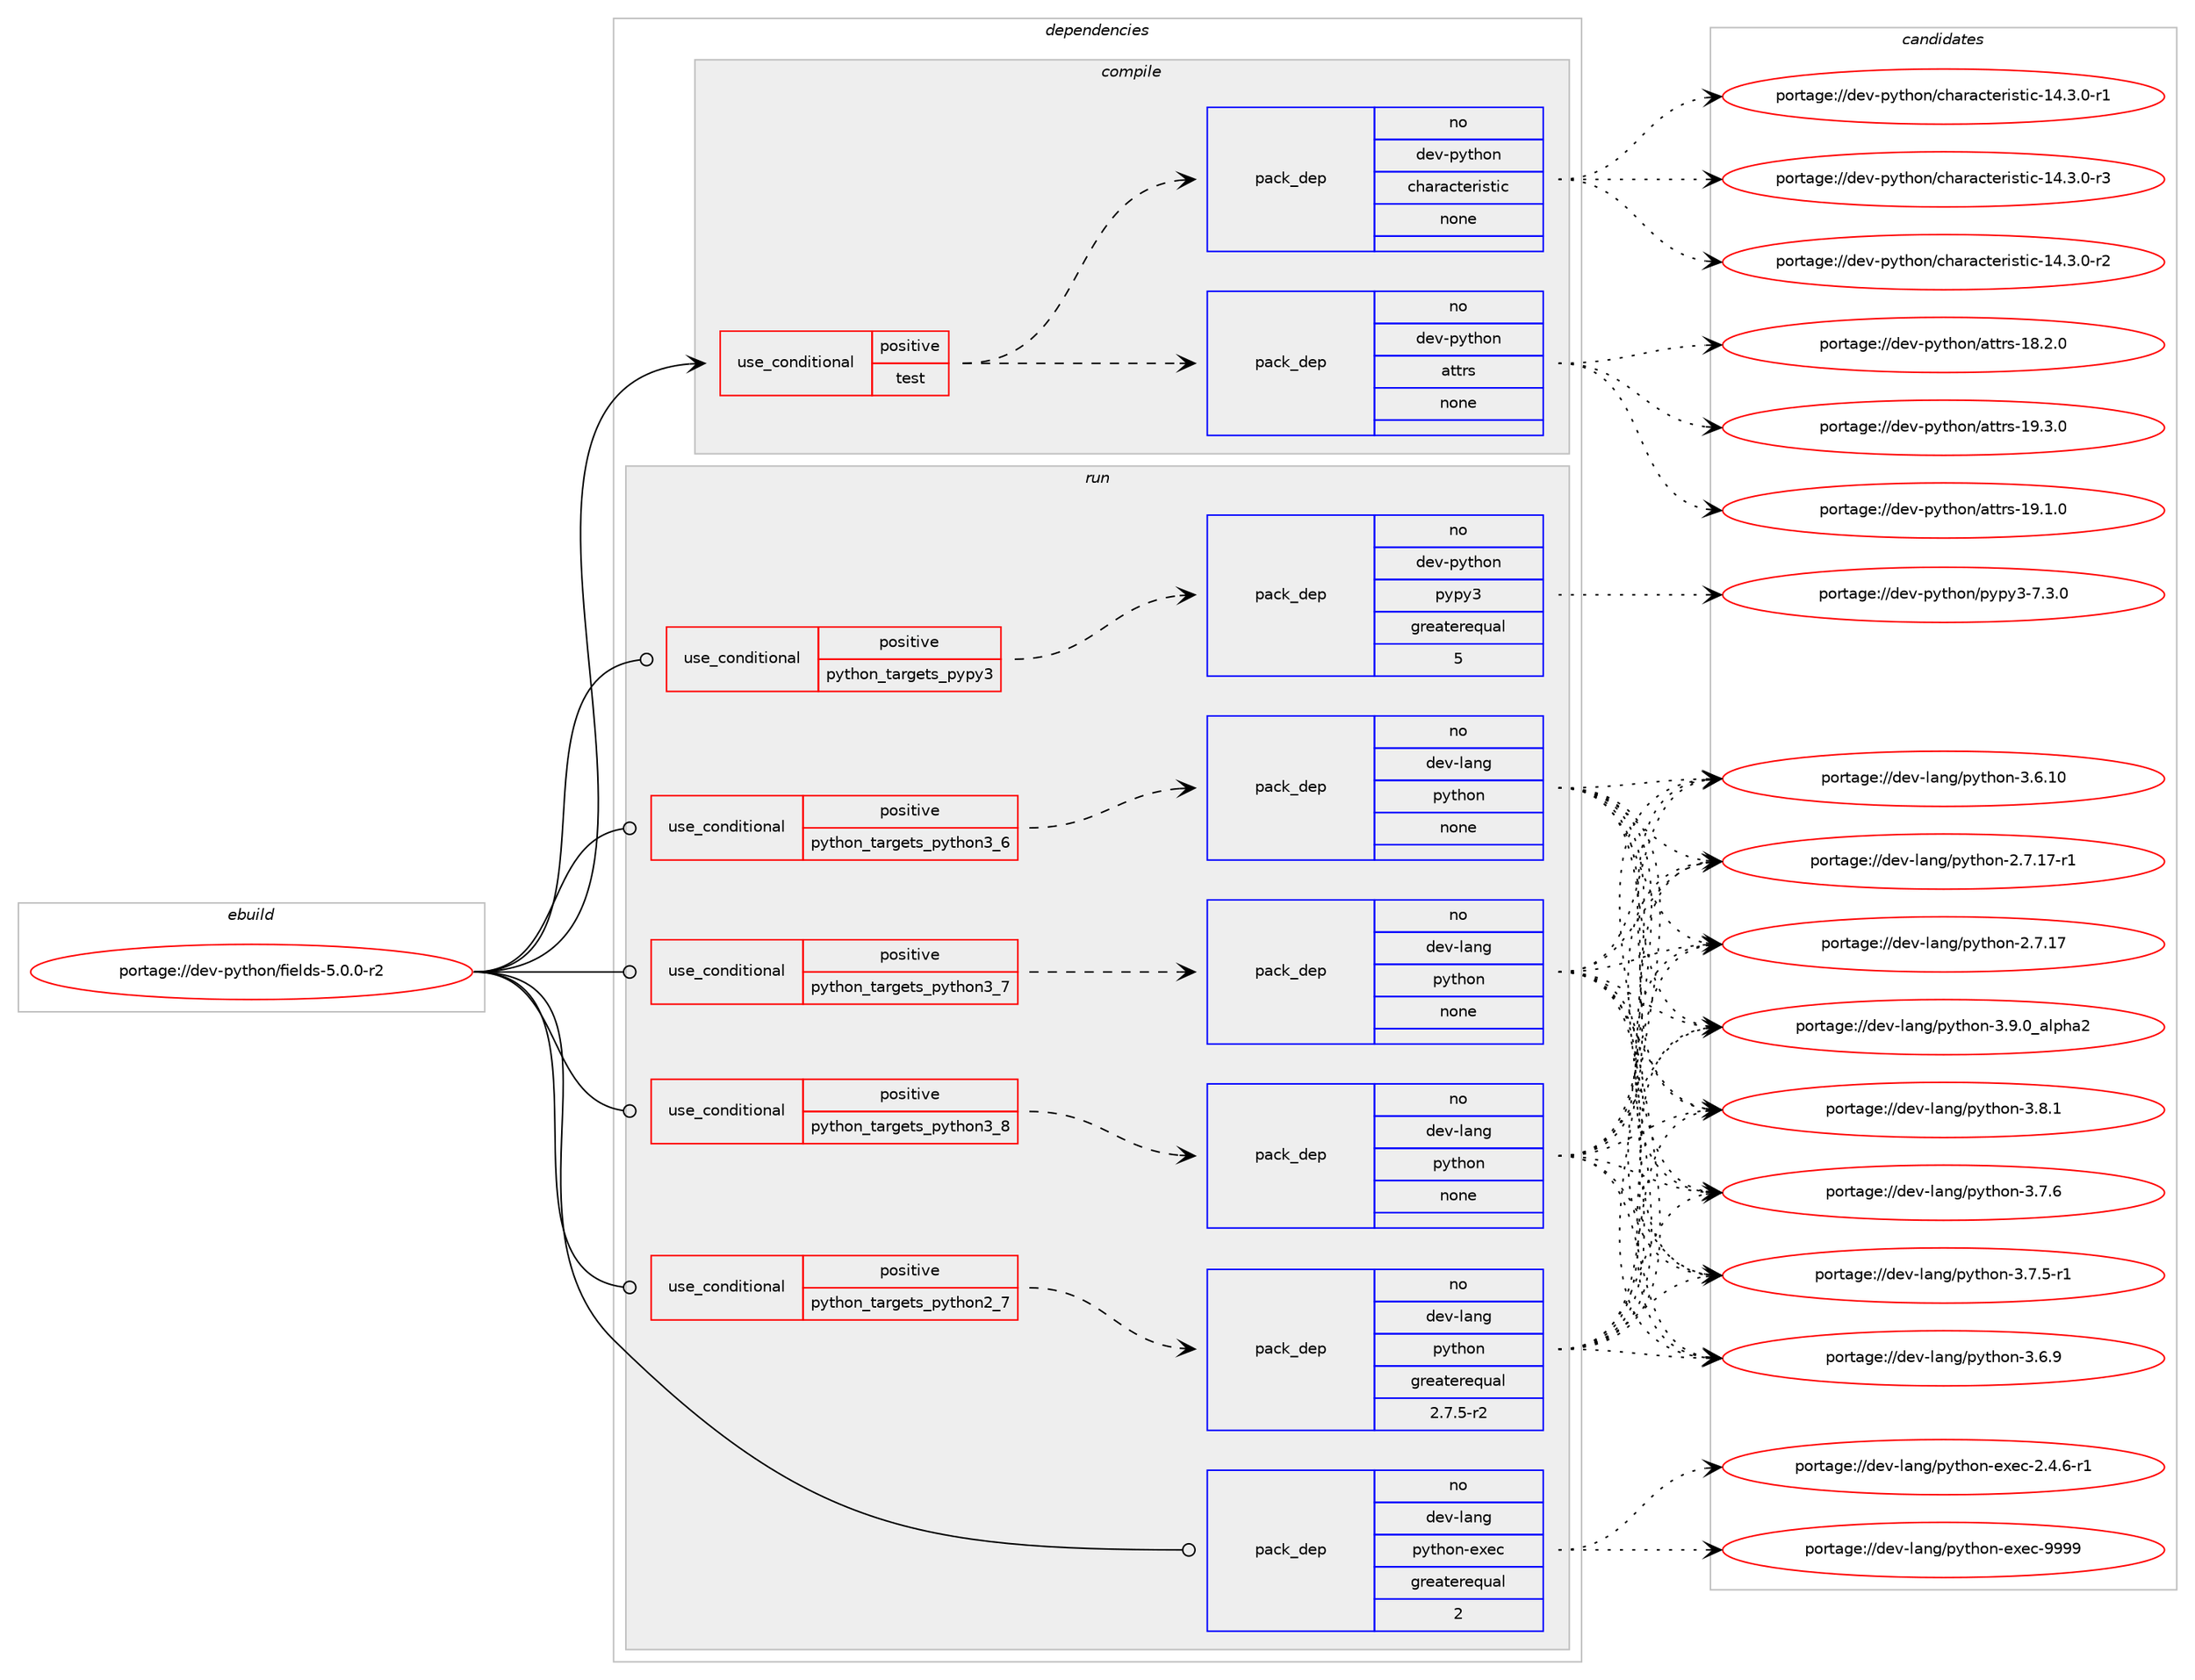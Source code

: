 digraph prolog {

# *************
# Graph options
# *************

newrank=true;
concentrate=true;
compound=true;
graph [rankdir=LR,fontname=Helvetica,fontsize=10,ranksep=1.5];#, ranksep=2.5, nodesep=0.2];
edge  [arrowhead=vee];
node  [fontname=Helvetica,fontsize=10];

# **********
# The ebuild
# **********

subgraph cluster_leftcol {
color=gray;
label=<<i>ebuild</i>>;
id [label="portage://dev-python/fields-5.0.0-r2", color=red, width=4, href="../dev-python/fields-5.0.0-r2.svg"];
}

# ****************
# The dependencies
# ****************

subgraph cluster_midcol {
color=gray;
label=<<i>dependencies</i>>;
subgraph cluster_compile {
fillcolor="#eeeeee";
style=filled;
label=<<i>compile</i>>;
subgraph cond116078 {
dependency461582 [label=<<TABLE BORDER="0" CELLBORDER="1" CELLSPACING="0" CELLPADDING="4"><TR><TD ROWSPAN="3" CELLPADDING="10">use_conditional</TD></TR><TR><TD>positive</TD></TR><TR><TD>test</TD></TR></TABLE>>, shape=none, color=red];
subgraph pack340514 {
dependency461583 [label=<<TABLE BORDER="0" CELLBORDER="1" CELLSPACING="0" CELLPADDING="4" WIDTH="220"><TR><TD ROWSPAN="6" CELLPADDING="30">pack_dep</TD></TR><TR><TD WIDTH="110">no</TD></TR><TR><TD>dev-python</TD></TR><TR><TD>attrs</TD></TR><TR><TD>none</TD></TR><TR><TD></TD></TR></TABLE>>, shape=none, color=blue];
}
dependency461582:e -> dependency461583:w [weight=20,style="dashed",arrowhead="vee"];
subgraph pack340515 {
dependency461584 [label=<<TABLE BORDER="0" CELLBORDER="1" CELLSPACING="0" CELLPADDING="4" WIDTH="220"><TR><TD ROWSPAN="6" CELLPADDING="30">pack_dep</TD></TR><TR><TD WIDTH="110">no</TD></TR><TR><TD>dev-python</TD></TR><TR><TD>characteristic</TD></TR><TR><TD>none</TD></TR><TR><TD></TD></TR></TABLE>>, shape=none, color=blue];
}
dependency461582:e -> dependency461584:w [weight=20,style="dashed",arrowhead="vee"];
}
id:e -> dependency461582:w [weight=20,style="solid",arrowhead="vee"];
}
subgraph cluster_compileandrun {
fillcolor="#eeeeee";
style=filled;
label=<<i>compile and run</i>>;
}
subgraph cluster_run {
fillcolor="#eeeeee";
style=filled;
label=<<i>run</i>>;
subgraph cond116079 {
dependency461585 [label=<<TABLE BORDER="0" CELLBORDER="1" CELLSPACING="0" CELLPADDING="4"><TR><TD ROWSPAN="3" CELLPADDING="10">use_conditional</TD></TR><TR><TD>positive</TD></TR><TR><TD>python_targets_pypy3</TD></TR></TABLE>>, shape=none, color=red];
subgraph pack340516 {
dependency461586 [label=<<TABLE BORDER="0" CELLBORDER="1" CELLSPACING="0" CELLPADDING="4" WIDTH="220"><TR><TD ROWSPAN="6" CELLPADDING="30">pack_dep</TD></TR><TR><TD WIDTH="110">no</TD></TR><TR><TD>dev-python</TD></TR><TR><TD>pypy3</TD></TR><TR><TD>greaterequal</TD></TR><TR><TD>5</TD></TR></TABLE>>, shape=none, color=blue];
}
dependency461585:e -> dependency461586:w [weight=20,style="dashed",arrowhead="vee"];
}
id:e -> dependency461585:w [weight=20,style="solid",arrowhead="odot"];
subgraph cond116080 {
dependency461587 [label=<<TABLE BORDER="0" CELLBORDER="1" CELLSPACING="0" CELLPADDING="4"><TR><TD ROWSPAN="3" CELLPADDING="10">use_conditional</TD></TR><TR><TD>positive</TD></TR><TR><TD>python_targets_python2_7</TD></TR></TABLE>>, shape=none, color=red];
subgraph pack340517 {
dependency461588 [label=<<TABLE BORDER="0" CELLBORDER="1" CELLSPACING="0" CELLPADDING="4" WIDTH="220"><TR><TD ROWSPAN="6" CELLPADDING="30">pack_dep</TD></TR><TR><TD WIDTH="110">no</TD></TR><TR><TD>dev-lang</TD></TR><TR><TD>python</TD></TR><TR><TD>greaterequal</TD></TR><TR><TD>2.7.5-r2</TD></TR></TABLE>>, shape=none, color=blue];
}
dependency461587:e -> dependency461588:w [weight=20,style="dashed",arrowhead="vee"];
}
id:e -> dependency461587:w [weight=20,style="solid",arrowhead="odot"];
subgraph cond116081 {
dependency461589 [label=<<TABLE BORDER="0" CELLBORDER="1" CELLSPACING="0" CELLPADDING="4"><TR><TD ROWSPAN="3" CELLPADDING="10">use_conditional</TD></TR><TR><TD>positive</TD></TR><TR><TD>python_targets_python3_6</TD></TR></TABLE>>, shape=none, color=red];
subgraph pack340518 {
dependency461590 [label=<<TABLE BORDER="0" CELLBORDER="1" CELLSPACING="0" CELLPADDING="4" WIDTH="220"><TR><TD ROWSPAN="6" CELLPADDING="30">pack_dep</TD></TR><TR><TD WIDTH="110">no</TD></TR><TR><TD>dev-lang</TD></TR><TR><TD>python</TD></TR><TR><TD>none</TD></TR><TR><TD></TD></TR></TABLE>>, shape=none, color=blue];
}
dependency461589:e -> dependency461590:w [weight=20,style="dashed",arrowhead="vee"];
}
id:e -> dependency461589:w [weight=20,style="solid",arrowhead="odot"];
subgraph cond116082 {
dependency461591 [label=<<TABLE BORDER="0" CELLBORDER="1" CELLSPACING="0" CELLPADDING="4"><TR><TD ROWSPAN="3" CELLPADDING="10">use_conditional</TD></TR><TR><TD>positive</TD></TR><TR><TD>python_targets_python3_7</TD></TR></TABLE>>, shape=none, color=red];
subgraph pack340519 {
dependency461592 [label=<<TABLE BORDER="0" CELLBORDER="1" CELLSPACING="0" CELLPADDING="4" WIDTH="220"><TR><TD ROWSPAN="6" CELLPADDING="30">pack_dep</TD></TR><TR><TD WIDTH="110">no</TD></TR><TR><TD>dev-lang</TD></TR><TR><TD>python</TD></TR><TR><TD>none</TD></TR><TR><TD></TD></TR></TABLE>>, shape=none, color=blue];
}
dependency461591:e -> dependency461592:w [weight=20,style="dashed",arrowhead="vee"];
}
id:e -> dependency461591:w [weight=20,style="solid",arrowhead="odot"];
subgraph cond116083 {
dependency461593 [label=<<TABLE BORDER="0" CELLBORDER="1" CELLSPACING="0" CELLPADDING="4"><TR><TD ROWSPAN="3" CELLPADDING="10">use_conditional</TD></TR><TR><TD>positive</TD></TR><TR><TD>python_targets_python3_8</TD></TR></TABLE>>, shape=none, color=red];
subgraph pack340520 {
dependency461594 [label=<<TABLE BORDER="0" CELLBORDER="1" CELLSPACING="0" CELLPADDING="4" WIDTH="220"><TR><TD ROWSPAN="6" CELLPADDING="30">pack_dep</TD></TR><TR><TD WIDTH="110">no</TD></TR><TR><TD>dev-lang</TD></TR><TR><TD>python</TD></TR><TR><TD>none</TD></TR><TR><TD></TD></TR></TABLE>>, shape=none, color=blue];
}
dependency461593:e -> dependency461594:w [weight=20,style="dashed",arrowhead="vee"];
}
id:e -> dependency461593:w [weight=20,style="solid",arrowhead="odot"];
subgraph pack340521 {
dependency461595 [label=<<TABLE BORDER="0" CELLBORDER="1" CELLSPACING="0" CELLPADDING="4" WIDTH="220"><TR><TD ROWSPAN="6" CELLPADDING="30">pack_dep</TD></TR><TR><TD WIDTH="110">no</TD></TR><TR><TD>dev-lang</TD></TR><TR><TD>python-exec</TD></TR><TR><TD>greaterequal</TD></TR><TR><TD>2</TD></TR></TABLE>>, shape=none, color=blue];
}
id:e -> dependency461595:w [weight=20,style="solid",arrowhead="odot"];
}
}

# **************
# The candidates
# **************

subgraph cluster_choices {
rank=same;
color=gray;
label=<<i>candidates</i>>;

subgraph choice340514 {
color=black;
nodesep=1;
choice10010111845112121116104111110479711611611411545495746514648 [label="portage://dev-python/attrs-19.3.0", color=red, width=4,href="../dev-python/attrs-19.3.0.svg"];
choice10010111845112121116104111110479711611611411545495746494648 [label="portage://dev-python/attrs-19.1.0", color=red, width=4,href="../dev-python/attrs-19.1.0.svg"];
choice10010111845112121116104111110479711611611411545495646504648 [label="portage://dev-python/attrs-18.2.0", color=red, width=4,href="../dev-python/attrs-18.2.0.svg"];
dependency461583:e -> choice10010111845112121116104111110479711611611411545495746514648:w [style=dotted,weight="100"];
dependency461583:e -> choice10010111845112121116104111110479711611611411545495746494648:w [style=dotted,weight="100"];
dependency461583:e -> choice10010111845112121116104111110479711611611411545495646504648:w [style=dotted,weight="100"];
}
subgraph choice340515 {
color=black;
nodesep=1;
choice10010111845112121116104111110479910497114979911610111410511511610599454952465146484511451 [label="portage://dev-python/characteristic-14.3.0-r3", color=red, width=4,href="../dev-python/characteristic-14.3.0-r3.svg"];
choice10010111845112121116104111110479910497114979911610111410511511610599454952465146484511450 [label="portage://dev-python/characteristic-14.3.0-r2", color=red, width=4,href="../dev-python/characteristic-14.3.0-r2.svg"];
choice10010111845112121116104111110479910497114979911610111410511511610599454952465146484511449 [label="portage://dev-python/characteristic-14.3.0-r1", color=red, width=4,href="../dev-python/characteristic-14.3.0-r1.svg"];
dependency461584:e -> choice10010111845112121116104111110479910497114979911610111410511511610599454952465146484511451:w [style=dotted,weight="100"];
dependency461584:e -> choice10010111845112121116104111110479910497114979911610111410511511610599454952465146484511450:w [style=dotted,weight="100"];
dependency461584:e -> choice10010111845112121116104111110479910497114979911610111410511511610599454952465146484511449:w [style=dotted,weight="100"];
}
subgraph choice340516 {
color=black;
nodesep=1;
choice100101118451121211161041111104711212111212151455546514648 [label="portage://dev-python/pypy3-7.3.0", color=red, width=4,href="../dev-python/pypy3-7.3.0.svg"];
dependency461586:e -> choice100101118451121211161041111104711212111212151455546514648:w [style=dotted,weight="100"];
}
subgraph choice340517 {
color=black;
nodesep=1;
choice10010111845108971101034711212111610411111045514657464895971081121049750 [label="portage://dev-lang/python-3.9.0_alpha2", color=red, width=4,href="../dev-lang/python-3.9.0_alpha2.svg"];
choice100101118451089711010347112121116104111110455146564649 [label="portage://dev-lang/python-3.8.1", color=red, width=4,href="../dev-lang/python-3.8.1.svg"];
choice100101118451089711010347112121116104111110455146554654 [label="portage://dev-lang/python-3.7.6", color=red, width=4,href="../dev-lang/python-3.7.6.svg"];
choice1001011184510897110103471121211161041111104551465546534511449 [label="portage://dev-lang/python-3.7.5-r1", color=red, width=4,href="../dev-lang/python-3.7.5-r1.svg"];
choice100101118451089711010347112121116104111110455146544657 [label="portage://dev-lang/python-3.6.9", color=red, width=4,href="../dev-lang/python-3.6.9.svg"];
choice10010111845108971101034711212111610411111045514654464948 [label="portage://dev-lang/python-3.6.10", color=red, width=4,href="../dev-lang/python-3.6.10.svg"];
choice100101118451089711010347112121116104111110455046554649554511449 [label="portage://dev-lang/python-2.7.17-r1", color=red, width=4,href="../dev-lang/python-2.7.17-r1.svg"];
choice10010111845108971101034711212111610411111045504655464955 [label="portage://dev-lang/python-2.7.17", color=red, width=4,href="../dev-lang/python-2.7.17.svg"];
dependency461588:e -> choice10010111845108971101034711212111610411111045514657464895971081121049750:w [style=dotted,weight="100"];
dependency461588:e -> choice100101118451089711010347112121116104111110455146564649:w [style=dotted,weight="100"];
dependency461588:e -> choice100101118451089711010347112121116104111110455146554654:w [style=dotted,weight="100"];
dependency461588:e -> choice1001011184510897110103471121211161041111104551465546534511449:w [style=dotted,weight="100"];
dependency461588:e -> choice100101118451089711010347112121116104111110455146544657:w [style=dotted,weight="100"];
dependency461588:e -> choice10010111845108971101034711212111610411111045514654464948:w [style=dotted,weight="100"];
dependency461588:e -> choice100101118451089711010347112121116104111110455046554649554511449:w [style=dotted,weight="100"];
dependency461588:e -> choice10010111845108971101034711212111610411111045504655464955:w [style=dotted,weight="100"];
}
subgraph choice340518 {
color=black;
nodesep=1;
choice10010111845108971101034711212111610411111045514657464895971081121049750 [label="portage://dev-lang/python-3.9.0_alpha2", color=red, width=4,href="../dev-lang/python-3.9.0_alpha2.svg"];
choice100101118451089711010347112121116104111110455146564649 [label="portage://dev-lang/python-3.8.1", color=red, width=4,href="../dev-lang/python-3.8.1.svg"];
choice100101118451089711010347112121116104111110455146554654 [label="portage://dev-lang/python-3.7.6", color=red, width=4,href="../dev-lang/python-3.7.6.svg"];
choice1001011184510897110103471121211161041111104551465546534511449 [label="portage://dev-lang/python-3.7.5-r1", color=red, width=4,href="../dev-lang/python-3.7.5-r1.svg"];
choice100101118451089711010347112121116104111110455146544657 [label="portage://dev-lang/python-3.6.9", color=red, width=4,href="../dev-lang/python-3.6.9.svg"];
choice10010111845108971101034711212111610411111045514654464948 [label="portage://dev-lang/python-3.6.10", color=red, width=4,href="../dev-lang/python-3.6.10.svg"];
choice100101118451089711010347112121116104111110455046554649554511449 [label="portage://dev-lang/python-2.7.17-r1", color=red, width=4,href="../dev-lang/python-2.7.17-r1.svg"];
choice10010111845108971101034711212111610411111045504655464955 [label="portage://dev-lang/python-2.7.17", color=red, width=4,href="../dev-lang/python-2.7.17.svg"];
dependency461590:e -> choice10010111845108971101034711212111610411111045514657464895971081121049750:w [style=dotted,weight="100"];
dependency461590:e -> choice100101118451089711010347112121116104111110455146564649:w [style=dotted,weight="100"];
dependency461590:e -> choice100101118451089711010347112121116104111110455146554654:w [style=dotted,weight="100"];
dependency461590:e -> choice1001011184510897110103471121211161041111104551465546534511449:w [style=dotted,weight="100"];
dependency461590:e -> choice100101118451089711010347112121116104111110455146544657:w [style=dotted,weight="100"];
dependency461590:e -> choice10010111845108971101034711212111610411111045514654464948:w [style=dotted,weight="100"];
dependency461590:e -> choice100101118451089711010347112121116104111110455046554649554511449:w [style=dotted,weight="100"];
dependency461590:e -> choice10010111845108971101034711212111610411111045504655464955:w [style=dotted,weight="100"];
}
subgraph choice340519 {
color=black;
nodesep=1;
choice10010111845108971101034711212111610411111045514657464895971081121049750 [label="portage://dev-lang/python-3.9.0_alpha2", color=red, width=4,href="../dev-lang/python-3.9.0_alpha2.svg"];
choice100101118451089711010347112121116104111110455146564649 [label="portage://dev-lang/python-3.8.1", color=red, width=4,href="../dev-lang/python-3.8.1.svg"];
choice100101118451089711010347112121116104111110455146554654 [label="portage://dev-lang/python-3.7.6", color=red, width=4,href="../dev-lang/python-3.7.6.svg"];
choice1001011184510897110103471121211161041111104551465546534511449 [label="portage://dev-lang/python-3.7.5-r1", color=red, width=4,href="../dev-lang/python-3.7.5-r1.svg"];
choice100101118451089711010347112121116104111110455146544657 [label="portage://dev-lang/python-3.6.9", color=red, width=4,href="../dev-lang/python-3.6.9.svg"];
choice10010111845108971101034711212111610411111045514654464948 [label="portage://dev-lang/python-3.6.10", color=red, width=4,href="../dev-lang/python-3.6.10.svg"];
choice100101118451089711010347112121116104111110455046554649554511449 [label="portage://dev-lang/python-2.7.17-r1", color=red, width=4,href="../dev-lang/python-2.7.17-r1.svg"];
choice10010111845108971101034711212111610411111045504655464955 [label="portage://dev-lang/python-2.7.17", color=red, width=4,href="../dev-lang/python-2.7.17.svg"];
dependency461592:e -> choice10010111845108971101034711212111610411111045514657464895971081121049750:w [style=dotted,weight="100"];
dependency461592:e -> choice100101118451089711010347112121116104111110455146564649:w [style=dotted,weight="100"];
dependency461592:e -> choice100101118451089711010347112121116104111110455146554654:w [style=dotted,weight="100"];
dependency461592:e -> choice1001011184510897110103471121211161041111104551465546534511449:w [style=dotted,weight="100"];
dependency461592:e -> choice100101118451089711010347112121116104111110455146544657:w [style=dotted,weight="100"];
dependency461592:e -> choice10010111845108971101034711212111610411111045514654464948:w [style=dotted,weight="100"];
dependency461592:e -> choice100101118451089711010347112121116104111110455046554649554511449:w [style=dotted,weight="100"];
dependency461592:e -> choice10010111845108971101034711212111610411111045504655464955:w [style=dotted,weight="100"];
}
subgraph choice340520 {
color=black;
nodesep=1;
choice10010111845108971101034711212111610411111045514657464895971081121049750 [label="portage://dev-lang/python-3.9.0_alpha2", color=red, width=4,href="../dev-lang/python-3.9.0_alpha2.svg"];
choice100101118451089711010347112121116104111110455146564649 [label="portage://dev-lang/python-3.8.1", color=red, width=4,href="../dev-lang/python-3.8.1.svg"];
choice100101118451089711010347112121116104111110455146554654 [label="portage://dev-lang/python-3.7.6", color=red, width=4,href="../dev-lang/python-3.7.6.svg"];
choice1001011184510897110103471121211161041111104551465546534511449 [label="portage://dev-lang/python-3.7.5-r1", color=red, width=4,href="../dev-lang/python-3.7.5-r1.svg"];
choice100101118451089711010347112121116104111110455146544657 [label="portage://dev-lang/python-3.6.9", color=red, width=4,href="../dev-lang/python-3.6.9.svg"];
choice10010111845108971101034711212111610411111045514654464948 [label="portage://dev-lang/python-3.6.10", color=red, width=4,href="../dev-lang/python-3.6.10.svg"];
choice100101118451089711010347112121116104111110455046554649554511449 [label="portage://dev-lang/python-2.7.17-r1", color=red, width=4,href="../dev-lang/python-2.7.17-r1.svg"];
choice10010111845108971101034711212111610411111045504655464955 [label="portage://dev-lang/python-2.7.17", color=red, width=4,href="../dev-lang/python-2.7.17.svg"];
dependency461594:e -> choice10010111845108971101034711212111610411111045514657464895971081121049750:w [style=dotted,weight="100"];
dependency461594:e -> choice100101118451089711010347112121116104111110455146564649:w [style=dotted,weight="100"];
dependency461594:e -> choice100101118451089711010347112121116104111110455146554654:w [style=dotted,weight="100"];
dependency461594:e -> choice1001011184510897110103471121211161041111104551465546534511449:w [style=dotted,weight="100"];
dependency461594:e -> choice100101118451089711010347112121116104111110455146544657:w [style=dotted,weight="100"];
dependency461594:e -> choice10010111845108971101034711212111610411111045514654464948:w [style=dotted,weight="100"];
dependency461594:e -> choice100101118451089711010347112121116104111110455046554649554511449:w [style=dotted,weight="100"];
dependency461594:e -> choice10010111845108971101034711212111610411111045504655464955:w [style=dotted,weight="100"];
}
subgraph choice340521 {
color=black;
nodesep=1;
choice10010111845108971101034711212111610411111045101120101994557575757 [label="portage://dev-lang/python-exec-9999", color=red, width=4,href="../dev-lang/python-exec-9999.svg"];
choice10010111845108971101034711212111610411111045101120101994550465246544511449 [label="portage://dev-lang/python-exec-2.4.6-r1", color=red, width=4,href="../dev-lang/python-exec-2.4.6-r1.svg"];
dependency461595:e -> choice10010111845108971101034711212111610411111045101120101994557575757:w [style=dotted,weight="100"];
dependency461595:e -> choice10010111845108971101034711212111610411111045101120101994550465246544511449:w [style=dotted,weight="100"];
}
}

}
